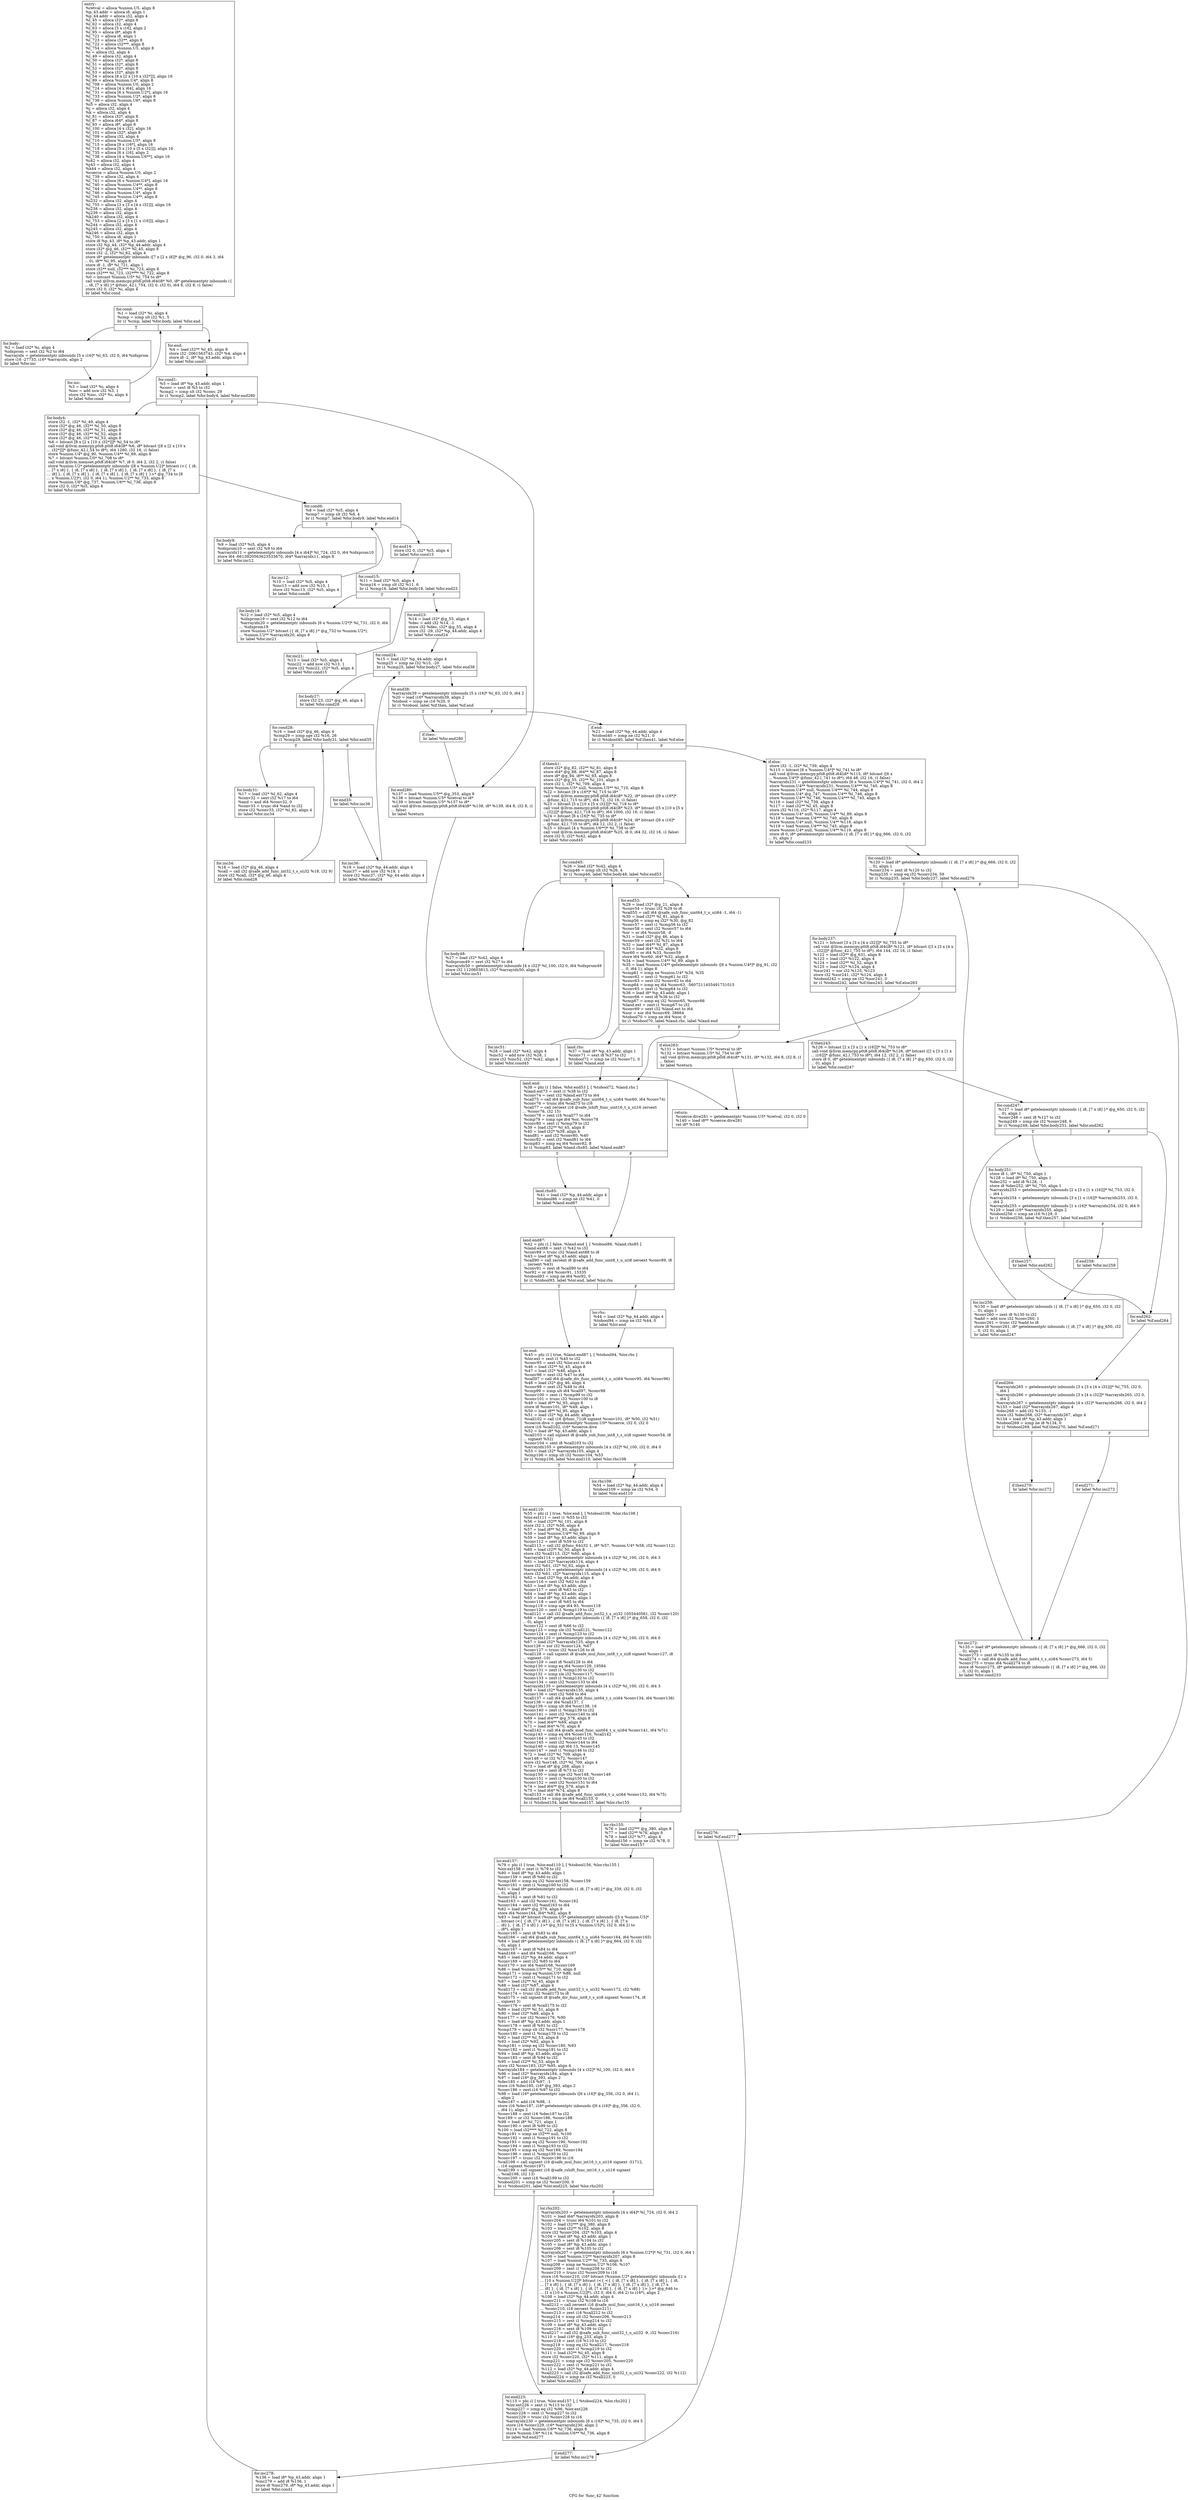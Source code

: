 digraph "CFG for 'func_42' function" {
	label="CFG for 'func_42' function";

	Node0xa405b08 [shape=record,label="{entry:\l  %retval = alloca %union.U5, align 8\l  %p_43.addr = alloca i8, align 1\l  %p_44.addr = alloca i32, align 4\l  %l_45 = alloca i32*, align 8\l  %l_62 = alloca i32, align 4\l  %l_63 = alloca [5 x i16], align 2\l  %l_95 = alloca i8*, align 8\l  %l_721 = alloca i8, align 1\l  %l_723 = alloca i32**, align 8\l  %l_722 = alloca i32***, align 8\l  %l_754 = alloca %union.U5, align 8\l  %i = alloca i32, align 4\l  %l_49 = alloca i32, align 4\l  %l_50 = alloca i32*, align 8\l  %l_51 = alloca i32*, align 8\l  %l_52 = alloca i32*, align 8\l  %l_53 = alloca i32*, align 8\l  %l_54 = alloca [8 x [2 x [10 x i32*]]], align 16\l  %l_89 = alloca %union.U4*, align 8\l  %l_708 = alloca %union.U0, align 2\l  %l_724 = alloca [4 x i64], align 16\l  %l_731 = alloca [6 x %union.U2*], align 16\l  %l_733 = alloca %union.U2*, align 8\l  %l_736 = alloca %union.U6*, align 8\l  %i5 = alloca i32, align 4\l  %j = alloca i32, align 4\l  %k = alloca i32, align 4\l  %l_81 = alloca i32*, align 8\l  %l_87 = alloca i64*, align 8\l  %l_93 = alloca i8*, align 8\l  %l_100 = alloca [4 x i32], align 16\l  %l_101 = alloca i32*, align 8\l  %l_709 = alloca i32, align 4\l  %l_710 = alloca %union.U5*, align 8\l  %l_715 = alloca [9 x i16*], align 16\l  %l_718 = alloca [5 x [10 x [5 x i32]]], align 16\l  %l_735 = alloca [6 x i16], align 2\l  %l_738 = alloca [4 x %union.U6**], align 16\l  %i42 = alloca i32, align 4\l  %j43 = alloca i32, align 4\l  %k44 = alloca i32, align 4\l  %coerce = alloca %union.U0, align 2\l  %l_739 = alloca i32, align 4\l  %l_741 = alloca [6 x %union.U4*], align 16\l  %l_740 = alloca %union.U4**, align 8\l  %l_744 = alloca %union.U4**, align 8\l  %l_746 = alloca %union.U4*, align 8\l  %l_745 = alloca %union.U4**, align 8\l  %i232 = alloca i32, align 4\l  %l_755 = alloca [3 x [3 x [4 x i32]]], align 16\l  %i238 = alloca i32, align 4\l  %j239 = alloca i32, align 4\l  %k240 = alloca i32, align 4\l  %l_753 = alloca [2 x [3 x [1 x i16]]], align 2\l  %i244 = alloca i32, align 4\l  %j245 = alloca i32, align 4\l  %k246 = alloca i32, align 4\l  %l_750 = alloca i8, align 1\l  store i8 %p_43, i8* %p_43.addr, align 1\l  store i32 %p_44, i32* %p_44.addr, align 4\l  store i32* @g_46, i32** %l_45, align 8\l  store i32 -2, i32* %l_62, align 4\l  store i8* getelementptr inbounds ([7 x [2 x i8]]* @g_96, i32 0, i64 3, i64\l... 0), i8** %l_95, align 8\l  store i8 -1, i8* %l_721, align 1\l  store i32** null, i32*** %l_723, align 8\l  store i32*** %l_723, i32**** %l_722, align 8\l  %0 = bitcast %union.U5* %l_754 to i8*\l  call void @llvm.memcpy.p0i8.p0i8.i64(i8* %0, i8* getelementptr inbounds (\{\l... i8, [7 x i8] \}* @func_42.l_754, i32 0, i32 0), i64 8, i32 8, i1 false)\l  store i32 0, i32* %i, align 4\l  br label %for.cond\l}"];
	Node0xa405b08 -> Node0xa405b38;
	Node0xa405b38 [shape=record,label="{for.cond:                                         \l  %1 = load i32* %i, align 4\l  %cmp = icmp slt i32 %1, 5\l  br i1 %cmp, label %for.body, label %for.end\l|{<s0>T|<s1>F}}"];
	Node0xa405b38:s0 -> Node0xa405b68;
	Node0xa405b38:s1 -> Node0xa405bc8;
	Node0xa405b68 [shape=record,label="{for.body:                                         \l  %2 = load i32* %i, align 4\l  %idxprom = sext i32 %2 to i64\l  %arrayidx = getelementptr inbounds [5 x i16]* %l_63, i32 0, i64 %idxprom\l  store i16 -27733, i16* %arrayidx, align 2\l  br label %for.inc\l}"];
	Node0xa405b68 -> Node0xa405b98;
	Node0xa405b98 [shape=record,label="{for.inc:                                          \l  %3 = load i32* %i, align 4\l  %inc = add nsw i32 %3, 1\l  store i32 %inc, i32* %i, align 4\l  br label %for.cond\l}"];
	Node0xa405b98 -> Node0xa405b38;
	Node0xa405bc8 [shape=record,label="{for.end:                                          \l  %4 = load i32** %l_45, align 8\l  store i32 -2061563743, i32* %4, align 4\l  store i8 -2, i8* %p_43.addr, align 1\l  br label %for.cond1\l}"];
	Node0xa405bc8 -> Node0xa405bf8;
	Node0xa405bf8 [shape=record,label="{for.cond1:                                        \l  %5 = load i8* %p_43.addr, align 1\l  %conv = sext i8 %5 to i32\l  %cmp2 = icmp slt i32 %conv, 29\l  br i1 %cmp2, label %for.body4, label %for.end280\l|{<s0>T|<s1>F}}"];
	Node0xa405bf8:s0 -> Node0xa405c28;
	Node0xa405bf8:s1 -> Node0xa406648;
	Node0xa405c28 [shape=record,label="{for.body4:                                        \l  store i32 -1, i32* %l_49, align 4\l  store i32* @g_46, i32** %l_50, align 8\l  store i32* @g_46, i32** %l_51, align 8\l  store i32* @g_46, i32** %l_52, align 8\l  store i32* @g_46, i32** %l_53, align 8\l  %6 = bitcast [8 x [2 x [10 x i32*]]]* %l_54 to i8*\l  call void @llvm.memcpy.p0i8.p0i8.i64(i8* %6, i8* bitcast ([8 x [2 x [10 x\l... i32*]]]* @func_42.l_54 to i8*), i64 1280, i32 16, i1 false)\l  store %union.U4* @g_90, %union.U4** %l_89, align 8\l  %7 = bitcast %union.U0* %l_708 to i8*\l  call void @llvm.memset.p0i8.i64(i8* %7, i8 0, i64 2, i32 2, i1 false)\l  store %union.U2* getelementptr inbounds ([8 x %union.U2]* bitcast (\<\{ \{ i8,\l... [7 x i8] \}, \{ i8, [7 x i8] \}, \{ i8, [7 x i8] \}, \{ i8, [7 x i8] \}, \{ i8, [7 x\l... i8] \}, \{ i8, [7 x i8] \}, \{ i8, [7 x i8] \}, \{ i8, [7 x i8] \} \}\>* @g_734 to [8\l... x %union.U2]*), i32 0, i64 1), %union.U2** %l_733, align 8\l  store %union.U6* @g_737, %union.U6** %l_736, align 8\l  store i32 0, i32* %i5, align 4\l  br label %for.cond6\l}"];
	Node0xa405c28 -> Node0xa405c58;
	Node0xa405c58 [shape=record,label="{for.cond6:                                        \l  %8 = load i32* %i5, align 4\l  %cmp7 = icmp slt i32 %8, 4\l  br i1 %cmp7, label %for.body9, label %for.end14\l|{<s0>T|<s1>F}}"];
	Node0xa405c58:s0 -> Node0xa405c88;
	Node0xa405c58:s1 -> Node0xa405ce8;
	Node0xa405c88 [shape=record,label="{for.body9:                                        \l  %9 = load i32* %i5, align 4\l  %idxprom10 = sext i32 %9 to i64\l  %arrayidx11 = getelementptr inbounds [4 x i64]* %l_724, i32 0, i64 %idxprom10\l  store i64 -6613920563623533670, i64* %arrayidx11, align 8\l  br label %for.inc12\l}"];
	Node0xa405c88 -> Node0xa405cb8;
	Node0xa405cb8 [shape=record,label="{for.inc12:                                        \l  %10 = load i32* %i5, align 4\l  %inc13 = add nsw i32 %10, 1\l  store i32 %inc13, i32* %i5, align 4\l  br label %for.cond6\l}"];
	Node0xa405cb8 -> Node0xa405c58;
	Node0xa405ce8 [shape=record,label="{for.end14:                                        \l  store i32 0, i32* %i5, align 4\l  br label %for.cond15\l}"];
	Node0xa405ce8 -> Node0xa405d18;
	Node0xa405d18 [shape=record,label="{for.cond15:                                       \l  %11 = load i32* %i5, align 4\l  %cmp16 = icmp slt i32 %11, 6\l  br i1 %cmp16, label %for.body18, label %for.end23\l|{<s0>T|<s1>F}}"];
	Node0xa405d18:s0 -> Node0xa405d48;
	Node0xa405d18:s1 -> Node0xa405da8;
	Node0xa405d48 [shape=record,label="{for.body18:                                       \l  %12 = load i32* %i5, align 4\l  %idxprom19 = sext i32 %12 to i64\l  %arrayidx20 = getelementptr inbounds [6 x %union.U2*]* %l_731, i32 0, i64\l... %idxprom19\l  store %union.U2* bitcast (\{ i8, [7 x i8] \}* @g_732 to %union.U2*),\l... %union.U2** %arrayidx20, align 8\l  br label %for.inc21\l}"];
	Node0xa405d48 -> Node0xa405d78;
	Node0xa405d78 [shape=record,label="{for.inc21:                                        \l  %13 = load i32* %i5, align 4\l  %inc22 = add nsw i32 %13, 1\l  store i32 %inc22, i32* %i5, align 4\l  br label %for.cond15\l}"];
	Node0xa405d78 -> Node0xa405d18;
	Node0xa405da8 [shape=record,label="{for.end23:                                        \l  %14 = load i32* @g_55, align 4\l  %dec = add i32 %14, -1\l  store i32 %dec, i32* @g_55, align 4\l  store i32 -29, i32* %p_44.addr, align 4\l  br label %for.cond24\l}"];
	Node0xa405da8 -> Node0xa405dd8;
	Node0xa405dd8 [shape=record,label="{for.cond24:                                       \l  %15 = load i32* %p_44.addr, align 4\l  %cmp25 = icmp ne i32 %15, -20\l  br i1 %cmp25, label %for.body27, label %for.end38\l|{<s0>T|<s1>F}}"];
	Node0xa405dd8:s0 -> Node0xa405e08;
	Node0xa405dd8:s1 -> Node0xa405f28;
	Node0xa405e08 [shape=record,label="{for.body27:                                       \l  store i32 23, i32* @g_46, align 4\l  br label %for.cond28\l}"];
	Node0xa405e08 -> Node0xa405e38;
	Node0xa405e38 [shape=record,label="{for.cond28:                                       \l  %16 = load i32* @g_46, align 4\l  %cmp29 = icmp sge i32 %16, 26\l  br i1 %cmp29, label %for.body31, label %for.end35\l|{<s0>T|<s1>F}}"];
	Node0xa405e38:s0 -> Node0xa405e68;
	Node0xa405e38:s1 -> Node0xa405ec8;
	Node0xa405e68 [shape=record,label="{for.body31:                                       \l  %17 = load i32* %l_62, align 4\l  %conv32 = sext i32 %17 to i64\l  %and = and i64 %conv32, 0\l  %conv33 = trunc i64 %and to i32\l  store i32 %conv33, i32* %l_62, align 4\l  br label %for.inc34\l}"];
	Node0xa405e68 -> Node0xa405e98;
	Node0xa405e98 [shape=record,label="{for.inc34:                                        \l  %18 = load i32* @g_46, align 4\l  %call = call i32 @safe_add_func_int32_t_s_s(i32 %18, i32 9)\l  store i32 %call, i32* @g_46, align 4\l  br label %for.cond28\l}"];
	Node0xa405e98 -> Node0xa405e38;
	Node0xa405ec8 [shape=record,label="{for.end35:                                        \l  br label %for.inc36\l}"];
	Node0xa405ec8 -> Node0xa405ef8;
	Node0xa405ef8 [shape=record,label="{for.inc36:                                        \l  %19 = load i32* %p_44.addr, align 4\l  %inc37 = add nsw i32 %19, 1\l  store i32 %inc37, i32* %p_44.addr, align 4\l  br label %for.cond24\l}"];
	Node0xa405ef8 -> Node0xa405dd8;
	Node0xa405f28 [shape=record,label="{for.end38:                                        \l  %arrayidx39 = getelementptr inbounds [5 x i16]* %l_63, i32 0, i64 2\l  %20 = load i16* %arrayidx39, align 2\l  %tobool = icmp ne i16 %20, 0\l  br i1 %tobool, label %if.then, label %if.end\l|{<s0>T|<s1>F}}"];
	Node0xa405f28:s0 -> Node0xa405f58;
	Node0xa405f28:s1 -> Node0xa405f88;
	Node0xa405f58 [shape=record,label="{if.then:                                          \l  br label %for.end280\l}"];
	Node0xa405f58 -> Node0xa406648;
	Node0xa405f88 [shape=record,label="{if.end:                                           \l  %21 = load i32* %p_44.addr, align 4\l  %tobool40 = icmp ne i32 %21, 0\l  br i1 %tobool40, label %if.then41, label %if.else\l|{<s0>T|<s1>F}}"];
	Node0xa405f88:s0 -> Node0xa405fb8;
	Node0xa405f88:s1 -> Node0xa4062e8;
	Node0xa405fb8 [shape=record,label="{if.then41:                                        \l  store i32* @g_82, i32** %l_81, align 8\l  store i64* @g_88, i64** %l_87, align 8\l  store i8* @g_94, i8** %l_93, align 8\l  store i32* @g_55, i32** %l_101, align 8\l  store i32 1, i32* %l_709, align 4\l  store %union.U5* null, %union.U5** %l_710, align 8\l  %22 = bitcast [9 x i16*]* %l_715 to i8*\l  call void @llvm.memcpy.p0i8.p0i8.i64(i8* %22, i8* bitcast ([9 x i16*]*\l... @func_42.l_715 to i8*), i64 72, i32 16, i1 false)\l  %23 = bitcast [5 x [10 x [5 x i32]]]* %l_718 to i8*\l  call void @llvm.memcpy.p0i8.p0i8.i64(i8* %23, i8* bitcast ([5 x [10 x [5 x\l... i32]]]* @func_42.l_718 to i8*), i64 1000, i32 16, i1 false)\l  %24 = bitcast [6 x i16]* %l_735 to i8*\l  call void @llvm.memcpy.p0i8.p0i8.i64(i8* %24, i8* bitcast ([6 x i16]*\l... @func_42.l_735 to i8*), i64 12, i32 2, i1 false)\l  %25 = bitcast [4 x %union.U6**]* %l_738 to i8*\l  call void @llvm.memset.p0i8.i64(i8* %25, i8 0, i64 32, i32 16, i1 false)\l  store i32 0, i32* %i42, align 4\l  br label %for.cond45\l}"];
	Node0xa405fb8 -> Node0xa405fe8;
	Node0xa405fe8 [shape=record,label="{for.cond45:                                       \l  %26 = load i32* %i42, align 4\l  %cmp46 = icmp slt i32 %26, 4\l  br i1 %cmp46, label %for.body48, label %for.end53\l|{<s0>T|<s1>F}}"];
	Node0xa405fe8:s0 -> Node0xa406018;
	Node0xa405fe8:s1 -> Node0xa406078;
	Node0xa406018 [shape=record,label="{for.body48:                                       \l  %27 = load i32* %i42, align 4\l  %idxprom49 = sext i32 %27 to i64\l  %arrayidx50 = getelementptr inbounds [4 x i32]* %l_100, i32 0, i64 %idxprom49\l  store i32 1120603813, i32* %arrayidx50, align 4\l  br label %for.inc51\l}"];
	Node0xa406018 -> Node0xa406048;
	Node0xa406048 [shape=record,label="{for.inc51:                                        \l  %28 = load i32* %i42, align 4\l  %inc52 = add nsw i32 %28, 1\l  store i32 %inc52, i32* %i42, align 4\l  br label %for.cond45\l}"];
	Node0xa406048 -> Node0xa405fe8;
	Node0xa406078 [shape=record,label="{for.end53:                                        \l  %29 = load i32* @g_21, align 4\l  %conv54 = trunc i32 %29 to i8\l  %call55 = call i64 @safe_sub_func_uint64_t_u_u(i64 -1, i64 -1)\l  %30 = load i32** %l_81, align 8\l  %cmp56 = icmp eq i32* %30, @g_82\l  %conv57 = zext i1 %cmp56 to i32\l  %conv58 = sext i32 %conv57 to i64\l  %or = or i64 %conv58, -8\l  %31 = load i32* @g_46, align 4\l  %conv59 = sext i32 %31 to i64\l  %32 = load i64** %l_87, align 8\l  %33 = load i64* %32, align 8\l  %or60 = or i64 %33, %conv59\l  store i64 %or60, i64* %32, align 8\l  %34 = load %union.U4** %l_89, align 8\l  %35 = load %union.U4** getelementptr inbounds ([6 x %union.U4*]* @g_91, i32\l... 0, i64 1), align 8\l  %cmp61 = icmp ne %union.U4* %34, %35\l  %conv62 = zext i1 %cmp61 to i32\l  %conv63 = sext i32 %conv62 to i64\l  %cmp64 = icmp eq i64 %conv63, -5607211455491731015\l  %conv65 = zext i1 %cmp64 to i32\l  %36 = load i8* %p_43.addr, align 1\l  %conv66 = sext i8 %36 to i32\l  %cmp67 = icmp eq i32 %conv65, %conv66\l  %land.ext = zext i1 %cmp67 to i32\l  %conv69 = sext i32 %land.ext to i64\l  %xor = xor i64 %conv69, 38664\l  %tobool70 = icmp ne i64 %xor, 0\l  br i1 %tobool70, label %land.rhs, label %land.end\l|{<s0>T|<s1>F}}"];
	Node0xa406078:s0 -> Node0xa4060a8;
	Node0xa406078:s1 -> Node0xa4060d8;
	Node0xa4060a8 [shape=record,label="{land.rhs:                                         \l  %37 = load i8* %p_43.addr, align 1\l  %conv71 = sext i8 %37 to i32\l  %tobool72 = icmp ne i32 %conv71, 0\l  br label %land.end\l}"];
	Node0xa4060a8 -> Node0xa4060d8;
	Node0xa4060d8 [shape=record,label="{land.end:                                         \l  %38 = phi i1 [ false, %for.end53 ], [ %tobool72, %land.rhs ]\l  %land.ext73 = zext i1 %38 to i32\l  %conv74 = sext i32 %land.ext73 to i64\l  %call75 = call i64 @safe_sub_func_uint64_t_u_u(i64 %or60, i64 %conv74)\l  %conv76 = trunc i64 %call75 to i16\l  %call77 = call zeroext i16 @safe_lshift_func_uint16_t_u_s(i16 zeroext\l... %conv76, i32 15)\l  %conv78 = zext i16 %call77 to i64\l  %cmp79 = icmp sge i64 %or, %conv78\l  %conv80 = zext i1 %cmp79 to i32\l  %39 = load i32** %l_45, align 8\l  %40 = load i32* %39, align 4\l  %and81 = and i32 %conv80, %40\l  %conv82 = sext i32 %and81 to i64\l  %cmp83 = icmp eq i64 %conv82, 8\l  br i1 %cmp83, label %land.rhs85, label %land.end87\l|{<s0>T|<s1>F}}"];
	Node0xa4060d8:s0 -> Node0xa406108;
	Node0xa4060d8:s1 -> Node0xa406138;
	Node0xa406108 [shape=record,label="{land.rhs85:                                       \l  %41 = load i32* %p_44.addr, align 4\l  %tobool86 = icmp ne i32 %41, 0\l  br label %land.end87\l}"];
	Node0xa406108 -> Node0xa406138;
	Node0xa406138 [shape=record,label="{land.end87:                                       \l  %42 = phi i1 [ false, %land.end ], [ %tobool86, %land.rhs85 ]\l  %land.ext88 = zext i1 %42 to i32\l  %conv89 = trunc i32 %land.ext88 to i8\l  %43 = load i8* %p_43.addr, align 1\l  %call90 = call zeroext i8 @safe_add_func_uint8_t_u_u(i8 zeroext %conv89, i8\l... zeroext %43)\l  %conv91 = zext i8 %call90 to i64\l  %or92 = or i64 %conv91, 15335\l  %tobool93 = icmp ne i64 %or92, 0\l  br i1 %tobool93, label %lor.end, label %lor.rhs\l|{<s0>T|<s1>F}}"];
	Node0xa406138:s0 -> Node0xa406198;
	Node0xa406138:s1 -> Node0xa406168;
	Node0xa406168 [shape=record,label="{lor.rhs:                                          \l  %44 = load i32* %p_44.addr, align 4\l  %tobool94 = icmp ne i32 %44, 0\l  br label %lor.end\l}"];
	Node0xa406168 -> Node0xa406198;
	Node0xa406198 [shape=record,label="{lor.end:                                          \l  %45 = phi i1 [ true, %land.end87 ], [ %tobool94, %lor.rhs ]\l  %lor.ext = zext i1 %45 to i32\l  %conv95 = sext i32 %lor.ext to i64\l  %46 = load i32** %l_45, align 8\l  %47 = load i32* %46, align 4\l  %conv96 = sext i32 %47 to i64\l  %call97 = call i64 @safe_div_func_uint64_t_u_u(i64 %conv95, i64 %conv96)\l  %48 = load i32* @g_46, align 4\l  %conv98 = sext i32 %48 to i64\l  %cmp99 = icmp ult i64 %call97, %conv98\l  %conv100 = zext i1 %cmp99 to i32\l  %conv101 = trunc i32 %conv100 to i8\l  %49 = load i8** %l_93, align 8\l  store i8 %conv101, i8* %49, align 1\l  %50 = load i8** %l_95, align 8\l  %51 = load i32* %p_44.addr, align 4\l  %call102 = call i16 @func_71(i8 signext %conv101, i8* %50, i32 %51)\l  %coerce.dive = getelementptr %union.U0* %coerce, i32 0, i32 0\l  store i16 %call102, i16* %coerce.dive\l  %52 = load i8* %p_43.addr, align 1\l  %call103 = call signext i8 @safe_sub_func_int8_t_s_s(i8 signext %conv54, i8\l... signext %52)\l  %conv104 = sext i8 %call103 to i32\l  %arrayidx105 = getelementptr inbounds [4 x i32]* %l_100, i32 0, i64 0\l  %53 = load i32* %arrayidx105, align 4\l  %cmp106 = icmp slt i32 %conv104, %53\l  br i1 %cmp106, label %lor.end110, label %lor.rhs108\l|{<s0>T|<s1>F}}"];
	Node0xa406198:s0 -> Node0xa4061f8;
	Node0xa406198:s1 -> Node0xa4061c8;
	Node0xa4061c8 [shape=record,label="{lor.rhs108:                                       \l  %54 = load i32* %p_44.addr, align 4\l  %tobool109 = icmp ne i32 %54, 0\l  br label %lor.end110\l}"];
	Node0xa4061c8 -> Node0xa4061f8;
	Node0xa4061f8 [shape=record,label="{lor.end110:                                       \l  %55 = phi i1 [ true, %lor.end ], [ %tobool109, %lor.rhs108 ]\l  %lor.ext111 = zext i1 %55 to i32\l  %56 = load i32** %l_101, align 8\l  store i32 1, i32* %56, align 4\l  %57 = load i8** %l_93, align 8\l  %58 = load %union.U4** %l_89, align 8\l  %59 = load i8* %p_43.addr, align 1\l  %conv112 = sext i8 %59 to i32\l  %call113 = call i32 @func_64(i32 1, i8* %57, %union.U4* %58, i32 %conv112)\l  %60 = load i32** %l_50, align 8\l  store i32 %call113, i32* %60, align 4\l  %arrayidx114 = getelementptr inbounds [4 x i32]* %l_100, i32 0, i64 3\l  %61 = load i32* %arrayidx114, align 4\l  store i32 %61, i32* %l_62, align 4\l  %arrayidx115 = getelementptr inbounds [4 x i32]* %l_100, i32 0, i64 0\l  store i32 %61, i32* %arrayidx115, align 4\l  %62 = load i32* %p_44.addr, align 4\l  %conv116 = sext i32 %62 to i64\l  %63 = load i8* %p_43.addr, align 1\l  %conv117 = sext i8 %63 to i32\l  %64 = load i8* %p_43.addr, align 1\l  %65 = load i8* %p_43.addr, align 1\l  %conv118 = sext i8 %65 to i64\l  %cmp119 = icmp sge i64 93, %conv118\l  %conv120 = zext i1 %cmp119 to i32\l  %call121 = call i32 @safe_add_func_int32_t_s_s(i32 1055440561, i32 %conv120)\l  %66 = load i8* getelementptr inbounds (\{ i8, [7 x i8] \}* @g_658, i32 0, i32\l... 0), align 1\l  %conv122 = sext i8 %66 to i32\l  %cmp123 = icmp sle i32 %call121, %conv122\l  %conv124 = zext i1 %cmp123 to i32\l  %arrayidx125 = getelementptr inbounds [4 x i32]* %l_100, i32 0, i64 0\l  %67 = load i32* %arrayidx125, align 4\l  %xor126 = xor i32 %conv124, %67\l  %conv127 = trunc i32 %xor126 to i8\l  %call128 = call signext i8 @safe_mul_func_int8_t_s_s(i8 signext %conv127, i8\l... signext -10)\l  %conv129 = sext i8 %call128 to i64\l  %cmp130 = icmp eq i64 %conv129, 19584\l  %conv131 = zext i1 %cmp130 to i32\l  %cmp132 = icmp sle i32 %conv117, %conv131\l  %conv133 = zext i1 %cmp132 to i32\l  %conv134 = sext i32 %conv133 to i64\l  %arrayidx135 = getelementptr inbounds [4 x i32]* %l_100, i32 0, i64 3\l  %68 = load i32* %arrayidx135, align 4\l  %conv136 = sext i32 %68 to i64\l  %call137 = call i64 @safe_add_func_int64_t_s_s(i64 %conv134, i64 %conv136)\l  %xor138 = xor i64 %call137, 1\l  %cmp139 = icmp ult i64 %xor138, 16\l  %conv140 = zext i1 %cmp139 to i32\l  %conv141 = sext i32 %conv140 to i64\l  %69 = load i64*** @g_578, align 8\l  %70 = load i64** %69, align 8\l  %71 = load i64* %70, align 8\l  %call142 = call i64 @safe_mod_func_uint64_t_u_u(i64 %conv141, i64 %71)\l  %cmp143 = icmp eq i64 %conv116, %call142\l  %conv144 = zext i1 %cmp143 to i32\l  %conv145 = sext i32 %conv144 to i64\l  %cmp146 = icmp sgt i64 13, %conv145\l  %conv147 = zext i1 %cmp146 to i32\l  %72 = load i32* %l_709, align 4\l  %or148 = or i32 %72, %conv147\l  store i32 %or148, i32* %l_709, align 4\l  %73 = load i8* @g_268, align 1\l  %conv149 = zext i8 %73 to i32\l  %cmp150 = icmp sge i32 %or148, %conv149\l  %conv151 = zext i1 %cmp150 to i32\l  %conv152 = sext i32 %conv151 to i64\l  %74 = load i64** @g_579, align 8\l  %75 = load i64* %74, align 8\l  %call153 = call i64 @safe_add_func_uint64_t_u_u(i64 %conv152, i64 %75)\l  %tobool154 = icmp ne i64 %call153, 0\l  br i1 %tobool154, label %lor.end157, label %lor.rhs155\l|{<s0>T|<s1>F}}"];
	Node0xa4061f8:s0 -> Node0xa406258;
	Node0xa4061f8:s1 -> Node0xa406228;
	Node0xa406228 [shape=record,label="{lor.rhs155:                                       \l  %76 = load i32*** @g_380, align 8\l  %77 = load i32** %76, align 8\l  %78 = load i32* %77, align 4\l  %tobool156 = icmp ne i32 %78, 0\l  br label %lor.end157\l}"];
	Node0xa406228 -> Node0xa406258;
	Node0xa406258 [shape=record,label="{lor.end157:                                       \l  %79 = phi i1 [ true, %lor.end110 ], [ %tobool156, %lor.rhs155 ]\l  %lor.ext158 = zext i1 %79 to i32\l  %80 = load i8* %p_43.addr, align 1\l  %conv159 = sext i8 %80 to i32\l  %cmp160 = icmp eq i32 %lor.ext158, %conv159\l  %conv161 = zext i1 %cmp160 to i32\l  %81 = load i8* getelementptr inbounds (\{ i8, [7 x i8] \}* @g_339, i32 0, i32\l... 0), align 1\l  %conv162 = zext i8 %81 to i32\l  %and163 = and i32 %conv161, %conv162\l  %conv164 = sext i32 %and163 to i64\l  %82 = load i64** @g_579, align 8\l  store i64 %conv164, i64* %82, align 8\l  %83 = load i8* bitcast (%union.U5* getelementptr inbounds ([5 x %union.U5]*\l... bitcast (\<\{ \{ i8, [7 x i8] \}, \{ i8, [7 x i8] \}, \{ i8, [7 x i8] \}, \{ i8, [7 x\l... i8] \}, \{ i8, [7 x i8] \} \}\>* @g_331 to [5 x %union.U5]*), i32 0, i64 2) to\l... i8*), align 1\l  %conv165 = zext i8 %83 to i64\l  %call166 = call i64 @safe_sub_func_uint64_t_u_u(i64 %conv164, i64 %conv165)\l  %84 = load i8* getelementptr inbounds (\{ i8, [7 x i8] \}* @g_664, i32 0, i32\l... 0), align 1\l  %conv167 = zext i8 %84 to i64\l  %and168 = and i64 %call166, %conv167\l  %85 = load i32* %p_44.addr, align 4\l  %conv169 = sext i32 %85 to i64\l  %xor170 = xor i64 %and168, %conv169\l  %86 = load %union.U5** %l_710, align 8\l  %cmp171 = icmp eq %union.U5* %86, null\l  %conv172 = zext i1 %cmp171 to i32\l  %87 = load i32** %l_45, align 8\l  %88 = load i32* %87, align 4\l  %call173 = call i32 @safe_add_func_uint32_t_u_u(i32 %conv172, i32 %88)\l  %conv174 = trunc i32 %call173 to i8\l  %call175 = call signext i8 @safe_div_func_int8_t_s_s(i8 signext %conv174, i8\l... signext 3)\l  %conv176 = sext i8 %call175 to i32\l  %89 = load i32** %l_51, align 8\l  %90 = load i32* %89, align 4\l  %xor177 = xor i32 %conv176, %90\l  %91 = load i8* %p_43.addr, align 1\l  %conv178 = sext i8 %91 to i32\l  %cmp179 = icmp slt i32 %xor177, %conv178\l  %conv180 = zext i1 %cmp179 to i32\l  %92 = load i32** %l_53, align 8\l  %93 = load i32* %92, align 4\l  %cmp181 = icmp eq i32 %conv180, %93\l  %conv182 = zext i1 %cmp181 to i32\l  %94 = load i8* %p_43.addr, align 1\l  %conv183 = sext i8 %94 to i32\l  %95 = load i32** %l_53, align 8\l  store i32 %conv183, i32* %95, align 4\l  %arrayidx184 = getelementptr inbounds [4 x i32]* %l_100, i32 0, i64 0\l  %96 = load i32* %arrayidx184, align 4\l  %97 = load i16* @g_393, align 2\l  %dec185 = add i16 %97, -1\l  store i16 %dec185, i16* @g_393, align 2\l  %conv186 = zext i16 %97 to i32\l  %98 = load i16* getelementptr inbounds ([6 x i16]* @g_356, i32 0, i64 1),\l... align 2\l  %dec187 = add i16 %98, -1\l  store i16 %dec187, i16* getelementptr inbounds ([6 x i16]* @g_356, i32 0,\l... i64 1), align 2\l  %conv188 = zext i16 %dec187 to i32\l  %or189 = or i32 %conv186, %conv188\l  %99 = load i8* %l_721, align 1\l  %conv190 = zext i8 %99 to i32\l  %100 = load i32**** %l_722, align 8\l  %cmp191 = icmp ne i32*** null, %100\l  %conv192 = zext i1 %cmp191 to i32\l  %cmp193 = icmp eq i32 %conv190, %conv192\l  %conv194 = zext i1 %cmp193 to i32\l  %cmp195 = icmp eq i32 %or189, %conv194\l  %conv196 = zext i1 %cmp195 to i32\l  %conv197 = trunc i32 %conv196 to i16\l  %call198 = call signext i16 @safe_mul_func_int16_t_s_s(i16 signext -31712,\l... i16 signext %conv197)\l  %call199 = call signext i16 @safe_rshift_func_int16_t_s_s(i16 signext\l... %call198, i32 13)\l  %conv200 = sext i16 %call199 to i32\l  %tobool201 = icmp ne i32 %conv200, 0\l  br i1 %tobool201, label %lor.end225, label %lor.rhs202\l|{<s0>T|<s1>F}}"];
	Node0xa406258:s0 -> Node0xa4062b8;
	Node0xa406258:s1 -> Node0xa406288;
	Node0xa406288 [shape=record,label="{lor.rhs202:                                       \l  %arrayidx203 = getelementptr inbounds [4 x i64]* %l_724, i32 0, i64 2\l  %101 = load i64* %arrayidx203, align 8\l  %conv204 = trunc i64 %101 to i32\l  %102 = load i32*** @g_380, align 8\l  %103 = load i32** %102, align 8\l  store i32 %conv204, i32* %103, align 4\l  %104 = load i8* %p_43.addr, align 1\l  %conv205 = sext i8 %104 to i32\l  %105 = load i8* %p_43.addr, align 1\l  %conv206 = sext i8 %105 to i32\l  %arrayidx207 = getelementptr inbounds [6 x %union.U2*]* %l_731, i32 0, i64 1\l  %106 = load %union.U2** %arrayidx207, align 8\l  %107 = load %union.U2** %l_733, align 8\l  %cmp208 = icmp ne %union.U2* %106, %107\l  %conv209 = zext i1 %cmp208 to i32\l  %conv210 = trunc i32 %conv209 to i16\l  store i16 %conv210, i16* bitcast (%union.U2* getelementptr inbounds ([1 x\l... [10 x %union.U2]]* bitcast (\<\{ \<\{ \{ i8, [7 x i8] \}, \{ i8, [7 x i8] \}, \{ i8,\l... [7 x i8] \}, \{ i8, [7 x i8] \}, \{ i8, [7 x i8] \}, \{ i8, [7 x i8] \}, \{ i8, [7 x\l... i8] \}, \{ i8, [7 x i8] \}, \{ i8, [7 x i8] \}, \{ i8, [7 x i8] \} \}\> \}\>* @g_646 to\l... [1 x [10 x %union.U2]]*), i32 0, i64 0, i64 2) to i16*), align 2\l  %108 = load i32* %p_44.addr, align 4\l  %conv211 = trunc i32 %108 to i16\l  %call212 = call zeroext i16 @safe_mul_func_uint16_t_u_u(i16 zeroext\l... %conv210, i16 zeroext %conv211)\l  %conv213 = zext i16 %call212 to i32\l  %cmp214 = icmp slt i32 %conv206, %conv213\l  %conv215 = zext i1 %cmp214 to i32\l  %109 = load i8* %p_43.addr, align 1\l  %conv216 = sext i8 %109 to i32\l  %call217 = call i32 @safe_sub_func_uint32_t_u_u(i32 -9, i32 %conv216)\l  %110 = load i16* @g_233, align 2\l  %conv218 = zext i16 %110 to i32\l  %cmp219 = icmp eq i32 %call217, %conv218\l  %conv220 = zext i1 %cmp219 to i32\l  %111 = load i32** %l_45, align 8\l  store i32 %conv220, i32* %111, align 4\l  %cmp221 = icmp sge i32 %conv205, %conv220\l  %conv222 = zext i1 %cmp221 to i32\l  %112 = load i32* %p_44.addr, align 4\l  %call223 = call i32 @safe_add_func_uint32_t_u_u(i32 %conv222, i32 %112)\l  %tobool224 = icmp ne i32 %call223, 0\l  br label %lor.end225\l}"];
	Node0xa406288 -> Node0xa4062b8;
	Node0xa4062b8 [shape=record,label="{lor.end225:                                       \l  %113 = phi i1 [ true, %lor.end157 ], [ %tobool224, %lor.rhs202 ]\l  %lor.ext226 = zext i1 %113 to i32\l  %cmp227 = icmp eq i32 %96, %lor.ext226\l  %conv228 = zext i1 %cmp227 to i32\l  %conv229 = trunc i32 %conv228 to i16\l  %arrayidx230 = getelementptr inbounds [6 x i16]* %l_735, i32 0, i64 5\l  store i16 %conv229, i16* %arrayidx230, align 2\l  %114 = load %union.U6** %l_736, align 8\l  store %union.U6* %114, %union.U6** %l_736, align 8\l  br label %if.end277\l}"];
	Node0xa4062b8 -> Node0xa4065e8;
	Node0xa4062e8 [shape=record,label="{if.else:                                          \l  store i32 -1, i32* %l_739, align 4\l  %115 = bitcast [6 x %union.U4*]* %l_741 to i8*\l  call void @llvm.memcpy.p0i8.p0i8.i64(i8* %115, i8* bitcast ([6 x\l... %union.U4*]* @func_42.l_741 to i8*), i64 48, i32 16, i1 false)\l  %arrayidx231 = getelementptr inbounds [6 x %union.U4*]* %l_741, i32 0, i64 2\l  store %union.U4** %arrayidx231, %union.U4*** %l_740, align 8\l  store %union.U4** null, %union.U4*** %l_744, align 8\l  store %union.U4* @g_747, %union.U4** %l_746, align 8\l  store %union.U4** %l_746, %union.U4*** %l_745, align 8\l  %116 = load i32* %l_739, align 4\l  %117 = load i32** %l_45, align 8\l  store i32 %116, i32* %117, align 4\l  store %union.U4* null, %union.U4** %l_89, align 8\l  %118 = load %union.U4*** %l_740, align 8\l  store %union.U4* null, %union.U4** %118, align 8\l  %119 = load %union.U4*** %l_745, align 8\l  store %union.U4* null, %union.U4** %119, align 8\l  store i8 0, i8* getelementptr inbounds (\{ i8, [7 x i8] \}* @g_666, i32 0, i32\l... 0), align 1\l  br label %for.cond233\l}"];
	Node0xa4062e8 -> Node0xa406318;
	Node0xa406318 [shape=record,label="{for.cond233:                                      \l  %120 = load i8* getelementptr inbounds (\{ i8, [7 x i8] \}* @g_666, i32 0, i32\l... 0), align 1\l  %conv234 = zext i8 %120 to i32\l  %cmp235 = icmp eq i32 %conv234, 59\l  br i1 %cmp235, label %for.body237, label %for.end276\l|{<s0>T|<s1>F}}"];
	Node0xa406318:s0 -> Node0xa406348;
	Node0xa406318:s1 -> Node0xa4065b8;
	Node0xa406348 [shape=record,label="{for.body237:                                      \l  %121 = bitcast [3 x [3 x [4 x i32]]]* %l_755 to i8*\l  call void @llvm.memcpy.p0i8.p0i8.i64(i8* %121, i8* bitcast ([3 x [3 x [4 x\l... i32]]]* @func_42.l_755 to i8*), i64 144, i32 16, i1 false)\l  %122 = load i32** @g_631, align 8\l  %123 = load i32* %122, align 4\l  %124 = load i32** %l_52, align 8\l  %125 = load i32* %124, align 4\l  %xor241 = xor i32 %125, %123\l  store i32 %xor241, i32* %124, align 4\l  %tobool242 = icmp ne i32 %xor241, 0\l  br i1 %tobool242, label %if.then243, label %if.else263\l|{<s0>T|<s1>F}}"];
	Node0xa406348:s0 -> Node0xa406378;
	Node0xa406348:s1 -> Node0xa4064c8;
	Node0xa406378 [shape=record,label="{if.then243:                                       \l  %126 = bitcast [2 x [3 x [1 x i16]]]* %l_753 to i8*\l  call void @llvm.memcpy.p0i8.p0i8.i64(i8* %126, i8* bitcast ([2 x [3 x [1 x\l... i16]]]* @func_42.l_753 to i8*), i64 12, i32 2, i1 false)\l  store i8 0, i8* getelementptr inbounds (\{ i8, [7 x i8] \}* @g_650, i32 0, i32\l... 0), align 1\l  br label %for.cond247\l}"];
	Node0xa406378 -> Node0xa4063a8;
	Node0xa4063a8 [shape=record,label="{for.cond247:                                      \l  %127 = load i8* getelementptr inbounds (\{ i8, [7 x i8] \}* @g_650, i32 0, i32\l... 0), align 1\l  %conv248 = zext i8 %127 to i32\l  %cmp249 = icmp sle i32 %conv248, 6\l  br i1 %cmp249, label %for.body251, label %for.end262\l|{<s0>T|<s1>F}}"];
	Node0xa4063a8:s0 -> Node0xa4063d8;
	Node0xa4063a8:s1 -> Node0xa406498;
	Node0xa4063d8 [shape=record,label="{for.body251:                                      \l  store i8 1, i8* %l_750, align 1\l  %128 = load i8* %l_750, align 1\l  %dec252 = add i8 %128, -1\l  store i8 %dec252, i8* %l_750, align 1\l  %arrayidx253 = getelementptr inbounds [2 x [3 x [1 x i16]]]* %l_753, i32 0,\l... i64 1\l  %arrayidx254 = getelementptr inbounds [3 x [1 x i16]]* %arrayidx253, i32 0,\l... i64 2\l  %arrayidx255 = getelementptr inbounds [1 x i16]* %arrayidx254, i32 0, i64 0\l  %129 = load i16* %arrayidx255, align 2\l  %tobool256 = icmp ne i16 %129, 0\l  br i1 %tobool256, label %if.then257, label %if.end258\l|{<s0>T|<s1>F}}"];
	Node0xa4063d8:s0 -> Node0xa406408;
	Node0xa4063d8:s1 -> Node0xa406438;
	Node0xa406408 [shape=record,label="{if.then257:                                       \l  br label %for.end262\l}"];
	Node0xa406408 -> Node0xa406498;
	Node0xa406438 [shape=record,label="{if.end258:                                        \l  br label %for.inc259\l}"];
	Node0xa406438 -> Node0xa406468;
	Node0xa406468 [shape=record,label="{for.inc259:                                       \l  %130 = load i8* getelementptr inbounds (\{ i8, [7 x i8] \}* @g_650, i32 0, i32\l... 0), align 1\l  %conv260 = zext i8 %130 to i32\l  %add = add nsw i32 %conv260, 1\l  %conv261 = trunc i32 %add to i8\l  store i8 %conv261, i8* getelementptr inbounds (\{ i8, [7 x i8] \}* @g_650, i32\l... 0, i32 0), align 1\l  br label %for.cond247\l}"];
	Node0xa406468 -> Node0xa4063a8;
	Node0xa406498 [shape=record,label="{for.end262:                                       \l  br label %if.end264\l}"];
	Node0xa406498 -> Node0xa4064f8;
	Node0xa4064c8 [shape=record,label="{if.else263:                                       \l  %131 = bitcast %union.U5* %retval to i8*\l  %132 = bitcast %union.U5* %l_754 to i8*\l  call void @llvm.memcpy.p0i8.p0i8.i64(i8* %131, i8* %132, i64 8, i32 8, i1\l... false)\l  br label %return\l}"];
	Node0xa4064c8 -> Node0xa406678;
	Node0xa4064f8 [shape=record,label="{if.end264:                                        \l  %arrayidx265 = getelementptr inbounds [3 x [3 x [4 x i32]]]* %l_755, i32 0,\l... i64 1\l  %arrayidx266 = getelementptr inbounds [3 x [4 x i32]]* %arrayidx265, i32 0,\l... i64 2\l  %arrayidx267 = getelementptr inbounds [4 x i32]* %arrayidx266, i32 0, i64 2\l  %133 = load i32* %arrayidx267, align 4\l  %dec268 = add i32 %133, -1\l  store i32 %dec268, i32* %arrayidx267, align 4\l  %134 = load i8* %p_43.addr, align 1\l  %tobool269 = icmp ne i8 %134, 0\l  br i1 %tobool269, label %if.then270, label %if.end271\l|{<s0>T|<s1>F}}"];
	Node0xa4064f8:s0 -> Node0xa406528;
	Node0xa4064f8:s1 -> Node0xa406558;
	Node0xa406528 [shape=record,label="{if.then270:                                       \l  br label %for.inc272\l}"];
	Node0xa406528 -> Node0xa406588;
	Node0xa406558 [shape=record,label="{if.end271:                                        \l  br label %for.inc272\l}"];
	Node0xa406558 -> Node0xa406588;
	Node0xa406588 [shape=record,label="{for.inc272:                                       \l  %135 = load i8* getelementptr inbounds (\{ i8, [7 x i8] \}* @g_666, i32 0, i32\l... 0), align 1\l  %conv273 = zext i8 %135 to i64\l  %call274 = call i64 @safe_add_func_int64_t_s_s(i64 %conv273, i64 5)\l  %conv275 = trunc i64 %call274 to i8\l  store i8 %conv275, i8* getelementptr inbounds (\{ i8, [7 x i8] \}* @g_666, i32\l... 0, i32 0), align 1\l  br label %for.cond233\l}"];
	Node0xa406588 -> Node0xa406318;
	Node0xa4065b8 [shape=record,label="{for.end276:                                       \l  br label %if.end277\l}"];
	Node0xa4065b8 -> Node0xa4065e8;
	Node0xa4065e8 [shape=record,label="{if.end277:                                        \l  br label %for.inc278\l}"];
	Node0xa4065e8 -> Node0xa406618;
	Node0xa406618 [shape=record,label="{for.inc278:                                       \l  %136 = load i8* %p_43.addr, align 1\l  %inc279 = add i8 %136, 1\l  store i8 %inc279, i8* %p_43.addr, align 1\l  br label %for.cond1\l}"];
	Node0xa406618 -> Node0xa405bf8;
	Node0xa406648 [shape=record,label="{for.end280:                                       \l  %137 = load %union.U5** @g_353, align 8\l  %138 = bitcast %union.U5* %retval to i8*\l  %139 = bitcast %union.U5* %137 to i8*\l  call void @llvm.memcpy.p0i8.p0i8.i64(i8* %138, i8* %139, i64 8, i32 8, i1\l... false)\l  br label %return\l}"];
	Node0xa406648 -> Node0xa406678;
	Node0xa406678 [shape=record,label="{return:                                           \l  %coerce.dive281 = getelementptr %union.U5* %retval, i32 0, i32 0\l  %140 = load i8** %coerce.dive281\l  ret i8* %140\l}"];
}
